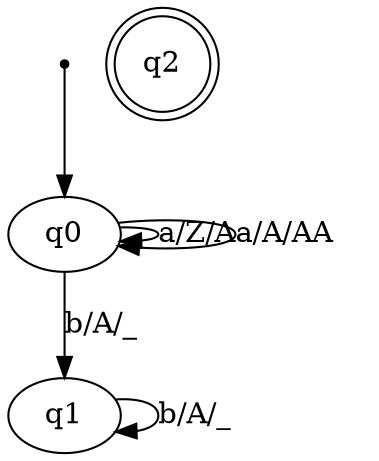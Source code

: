 digraph{
inic[shape=point];
inic->q0;

q0->q0 [label="a/Z/A"];
q0->q0 [label="a/A/AA"];
q0->q1 [label="b/A/_"];
q1->q1 [label="b/A/_"];
q2[shape=doublecircle];
}
